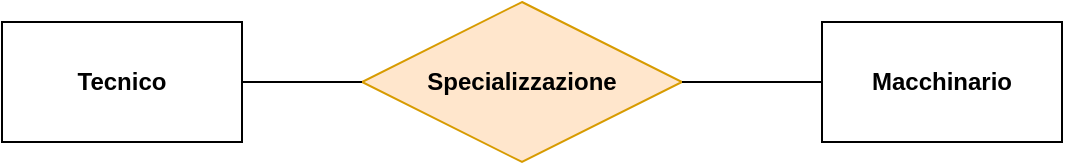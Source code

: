 <mxfile version="20.2.3" type="device"><diagram id="j3SZdU6oxaDSIagiYH5b" name="Pagina-1"><mxGraphModel dx="1038" dy="641" grid="0" gridSize="10" guides="1" tooltips="1" connect="1" arrows="1" fold="1" page="1" pageScale="1" pageWidth="827" pageHeight="1169" math="0" shadow="0"><root><mxCell id="0"/><mxCell id="1" parent="0"/><mxCell id="vpWnx21FFfFGP1hUDBxK-1" value="&lt;b&gt;Specializzazione&lt;/b&gt;" style="rhombus;whiteSpace=wrap;html=1;fillColor=#ffe6cc;strokeColor=#d79b00;" vertex="1" parent="1"><mxGeometry x="300" y="120" width="160" height="80" as="geometry"/></mxCell><mxCell id="vpWnx21FFfFGP1hUDBxK-3" value="&lt;b&gt;Tecnico&lt;/b&gt;" style="rounded=0;whiteSpace=wrap;html=1;" vertex="1" parent="1"><mxGeometry x="120" y="130" width="120" height="60" as="geometry"/></mxCell><mxCell id="vpWnx21FFfFGP1hUDBxK-4" value="&lt;b&gt;Macchinario&lt;/b&gt;" style="rounded=0;whiteSpace=wrap;html=1;" vertex="1" parent="1"><mxGeometry x="530" y="130" width="120" height="60" as="geometry"/></mxCell><mxCell id="vpWnx21FFfFGP1hUDBxK-5" value="" style="endArrow=none;html=1;rounded=0;entryX=0;entryY=0.5;entryDx=0;entryDy=0;exitX=1;exitY=0.5;exitDx=0;exitDy=0;" edge="1" parent="1" source="vpWnx21FFfFGP1hUDBxK-1" target="vpWnx21FFfFGP1hUDBxK-4"><mxGeometry width="50" height="50" relative="1" as="geometry"><mxPoint x="480" y="360" as="sourcePoint"/><mxPoint x="530" y="310" as="targetPoint"/></mxGeometry></mxCell><mxCell id="vpWnx21FFfFGP1hUDBxK-6" value="" style="endArrow=none;html=1;rounded=0;entryX=0;entryY=0.5;entryDx=0;entryDy=0;exitX=1;exitY=0.5;exitDx=0;exitDy=0;" edge="1" parent="1" source="vpWnx21FFfFGP1hUDBxK-3" target="vpWnx21FFfFGP1hUDBxK-1"><mxGeometry width="50" height="50" relative="1" as="geometry"><mxPoint x="470" y="170" as="sourcePoint"/><mxPoint x="540" y="170" as="targetPoint"/></mxGeometry></mxCell></root></mxGraphModel></diagram></mxfile>
